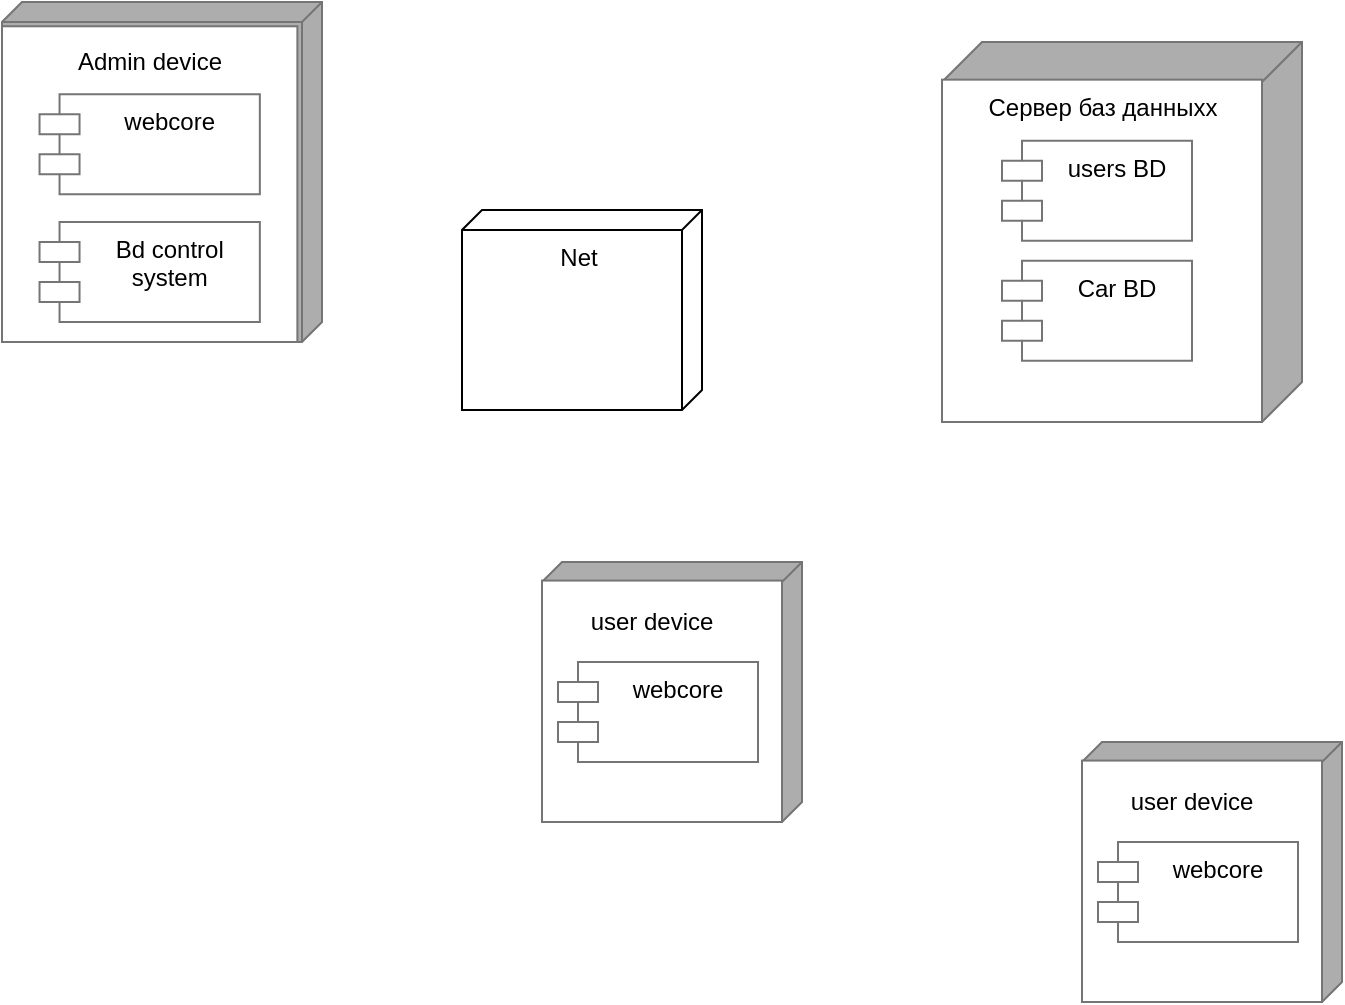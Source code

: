 <mxfile version="14.5.10" type="github">
  <diagram id="2zoqli7h1yREBn1RbxhJ" name="Page-1">
    <mxGraphModel dx="1062" dy="584" grid="1" gridSize="10" guides="1" tooltips="1" connect="1" arrows="1" fold="1" page="1" pageScale="1" pageWidth="1100" pageHeight="850" math="0" shadow="0">
      <root>
        <mxCell id="0" />
        <mxCell id="1" parent="0" />
        <mxCell id="MwAvsLYuFKPgGXnK2ag_-1" value="" style="verticalAlign=top;align=left;shape=cube;size=20;direction=south;fontStyle=0;html=1;boundedLbl=1;spacingLeft=5;strokeColor=#757575;fillColor=#ADADAD;" vertex="1" parent="1">
          <mxGeometry x="740" y="120" width="180" height="190" as="geometry" />
        </mxCell>
        <mxCell id="MwAvsLYuFKPgGXnK2ag_-2" value="Net" style="verticalAlign=top;align=center;shape=cube;size=10;direction=south;html=1;boundedLbl=1;spacingLeft=5;" vertex="1" parent="MwAvsLYuFKPgGXnK2ag_-1">
          <mxGeometry width="120" height="100" relative="1" as="geometry">
            <mxPoint x="-240" y="84" as="offset" />
          </mxGeometry>
        </mxCell>
        <mxCell id="MwAvsLYuFKPgGXnK2ag_-4" value="" style="rounded=0;whiteSpace=wrap;html=1;strokeColor=#757575;fillColor=#FFFFFF;" vertex="1" parent="MwAvsLYuFKPgGXnK2ag_-1">
          <mxGeometry y="18.83" width="160" height="171.17" as="geometry" />
        </mxCell>
        <mxCell id="MwAvsLYuFKPgGXnK2ag_-5" value="Сервер баз данныхх" style="text;html=1;strokeColor=none;fillColor=none;align=center;verticalAlign=middle;whiteSpace=wrap;rounded=0;" vertex="1" parent="MwAvsLYuFKPgGXnK2ag_-1">
          <mxGeometry x="17.689" y="18.831" width="124.615" height="29.231" as="geometry" />
        </mxCell>
        <mxCell id="MwAvsLYuFKPgGXnK2ag_-21" value="users BD" style="shape=module;align=left;spacingLeft=20;align=center;verticalAlign=top;strokeColor=#757575;fillColor=#FFFFFF;" vertex="1" parent="MwAvsLYuFKPgGXnK2ag_-1">
          <mxGeometry x="30" y="49.41" width="95" height="50" as="geometry" />
        </mxCell>
        <mxCell id="MwAvsLYuFKPgGXnK2ag_-22" value="Car BD" style="shape=module;align=left;spacingLeft=20;align=center;verticalAlign=top;strokeColor=#757575;fillColor=#FFFFFF;" vertex="1" parent="MwAvsLYuFKPgGXnK2ag_-1">
          <mxGeometry x="30" y="109.41" width="95" height="50" as="geometry" />
        </mxCell>
        <mxCell id="MwAvsLYuFKPgGXnK2ag_-14" value="" style="group" vertex="1" connectable="0" parent="1">
          <mxGeometry x="540" y="380" width="130" height="130" as="geometry" />
        </mxCell>
        <mxCell id="MwAvsLYuFKPgGXnK2ag_-8" value="" style="verticalAlign=top;align=center;shape=cube;size=10;direction=south;fontStyle=0;html=1;boundedLbl=1;spacingLeft=5;strokeColor=#757575;fillColor=#ADADAD;" vertex="1" parent="MwAvsLYuFKPgGXnK2ag_-14">
          <mxGeometry width="130" height="130" as="geometry" />
        </mxCell>
        <mxCell id="MwAvsLYuFKPgGXnK2ag_-13" value="" style="rounded=0;whiteSpace=wrap;html=1;strokeColor=#757575;fillColor=#FFFFFF;" vertex="1" parent="MwAvsLYuFKPgGXnK2ag_-14">
          <mxGeometry y="9.286" width="120" height="120.714" as="geometry" />
        </mxCell>
        <mxCell id="MwAvsLYuFKPgGXnK2ag_-19" value="user device" style="text;html=1;strokeColor=none;fillColor=none;align=center;verticalAlign=middle;whiteSpace=wrap;rounded=0;" vertex="1" parent="MwAvsLYuFKPgGXnK2ag_-14">
          <mxGeometry x="20" y="20" width="70" height="20" as="geometry" />
        </mxCell>
        <mxCell id="MwAvsLYuFKPgGXnK2ag_-20" value="webcore" style="shape=module;align=left;spacingLeft=20;align=center;verticalAlign=top;strokeColor=#757575;fillColor=#FFFFFF;" vertex="1" parent="MwAvsLYuFKPgGXnK2ag_-14">
          <mxGeometry x="8" y="50" width="100" height="50" as="geometry" />
        </mxCell>
        <mxCell id="MwAvsLYuFKPgGXnK2ag_-23" value="" style="group" vertex="1" connectable="0" parent="1">
          <mxGeometry x="270" y="100" width="160" height="170" as="geometry" />
        </mxCell>
        <mxCell id="MwAvsLYuFKPgGXnK2ag_-24" value="" style="verticalAlign=top;align=center;shape=cube;size=10;direction=south;fontStyle=0;html=1;boundedLbl=1;spacingLeft=5;strokeColor=#757575;fillColor=#ADADAD;" vertex="1" parent="MwAvsLYuFKPgGXnK2ag_-23">
          <mxGeometry width="160" height="170" as="geometry" />
        </mxCell>
        <mxCell id="MwAvsLYuFKPgGXnK2ag_-25" value="" style="rounded=0;whiteSpace=wrap;html=1;strokeColor=#757575;fillColor=#FFFFFF;" vertex="1" parent="MwAvsLYuFKPgGXnK2ag_-23">
          <mxGeometry y="12.143" width="147.692" height="157.857" as="geometry" />
        </mxCell>
        <mxCell id="MwAvsLYuFKPgGXnK2ag_-26" value="Admin device" style="text;html=1;strokeColor=none;fillColor=none;align=center;verticalAlign=middle;whiteSpace=wrap;rounded=0;" vertex="1" parent="MwAvsLYuFKPgGXnK2ag_-23">
          <mxGeometry x="24.615" y="17.004" width="98.462" height="26.154" as="geometry" />
        </mxCell>
        <mxCell id="MwAvsLYuFKPgGXnK2ag_-27" value="webcore" style="shape=module;align=left;spacingLeft=20;align=center;verticalAlign=top;strokeColor=#757575;fillColor=#FFFFFF;" vertex="1" parent="MwAvsLYuFKPgGXnK2ag_-23">
          <mxGeometry x="18.77" y="46.16" width="110.15" height="50" as="geometry" />
        </mxCell>
        <mxCell id="MwAvsLYuFKPgGXnK2ag_-29" value="Bd control &#xa;system" style="shape=module;align=left;spacingLeft=20;align=center;verticalAlign=top;strokeColor=#757575;fillColor=#FFFFFF;" vertex="1" parent="MwAvsLYuFKPgGXnK2ag_-23">
          <mxGeometry x="18.77" y="110" width="110.15" height="50" as="geometry" />
        </mxCell>
        <mxCell id="MwAvsLYuFKPgGXnK2ag_-31" value="" style="group" vertex="1" connectable="0" parent="1">
          <mxGeometry x="810" y="470" width="130" height="130" as="geometry" />
        </mxCell>
        <mxCell id="MwAvsLYuFKPgGXnK2ag_-32" value="" style="verticalAlign=top;align=center;shape=cube;size=10;direction=south;fontStyle=0;html=1;boundedLbl=1;spacingLeft=5;strokeColor=#757575;fillColor=#ADADAD;" vertex="1" parent="MwAvsLYuFKPgGXnK2ag_-31">
          <mxGeometry width="130" height="130" as="geometry" />
        </mxCell>
        <mxCell id="MwAvsLYuFKPgGXnK2ag_-33" value="" style="rounded=0;whiteSpace=wrap;html=1;strokeColor=#757575;fillColor=#FFFFFF;" vertex="1" parent="MwAvsLYuFKPgGXnK2ag_-31">
          <mxGeometry y="9.286" width="120" height="120.714" as="geometry" />
        </mxCell>
        <mxCell id="MwAvsLYuFKPgGXnK2ag_-34" value="user device" style="text;html=1;strokeColor=none;fillColor=none;align=center;verticalAlign=middle;whiteSpace=wrap;rounded=0;" vertex="1" parent="MwAvsLYuFKPgGXnK2ag_-31">
          <mxGeometry x="20" y="20" width="70" height="20" as="geometry" />
        </mxCell>
        <mxCell id="MwAvsLYuFKPgGXnK2ag_-35" value="webcore" style="shape=module;align=left;spacingLeft=20;align=center;verticalAlign=top;strokeColor=#757575;fillColor=#FFFFFF;" vertex="1" parent="MwAvsLYuFKPgGXnK2ag_-31">
          <mxGeometry x="8" y="50" width="100" height="50" as="geometry" />
        </mxCell>
      </root>
    </mxGraphModel>
  </diagram>
</mxfile>
